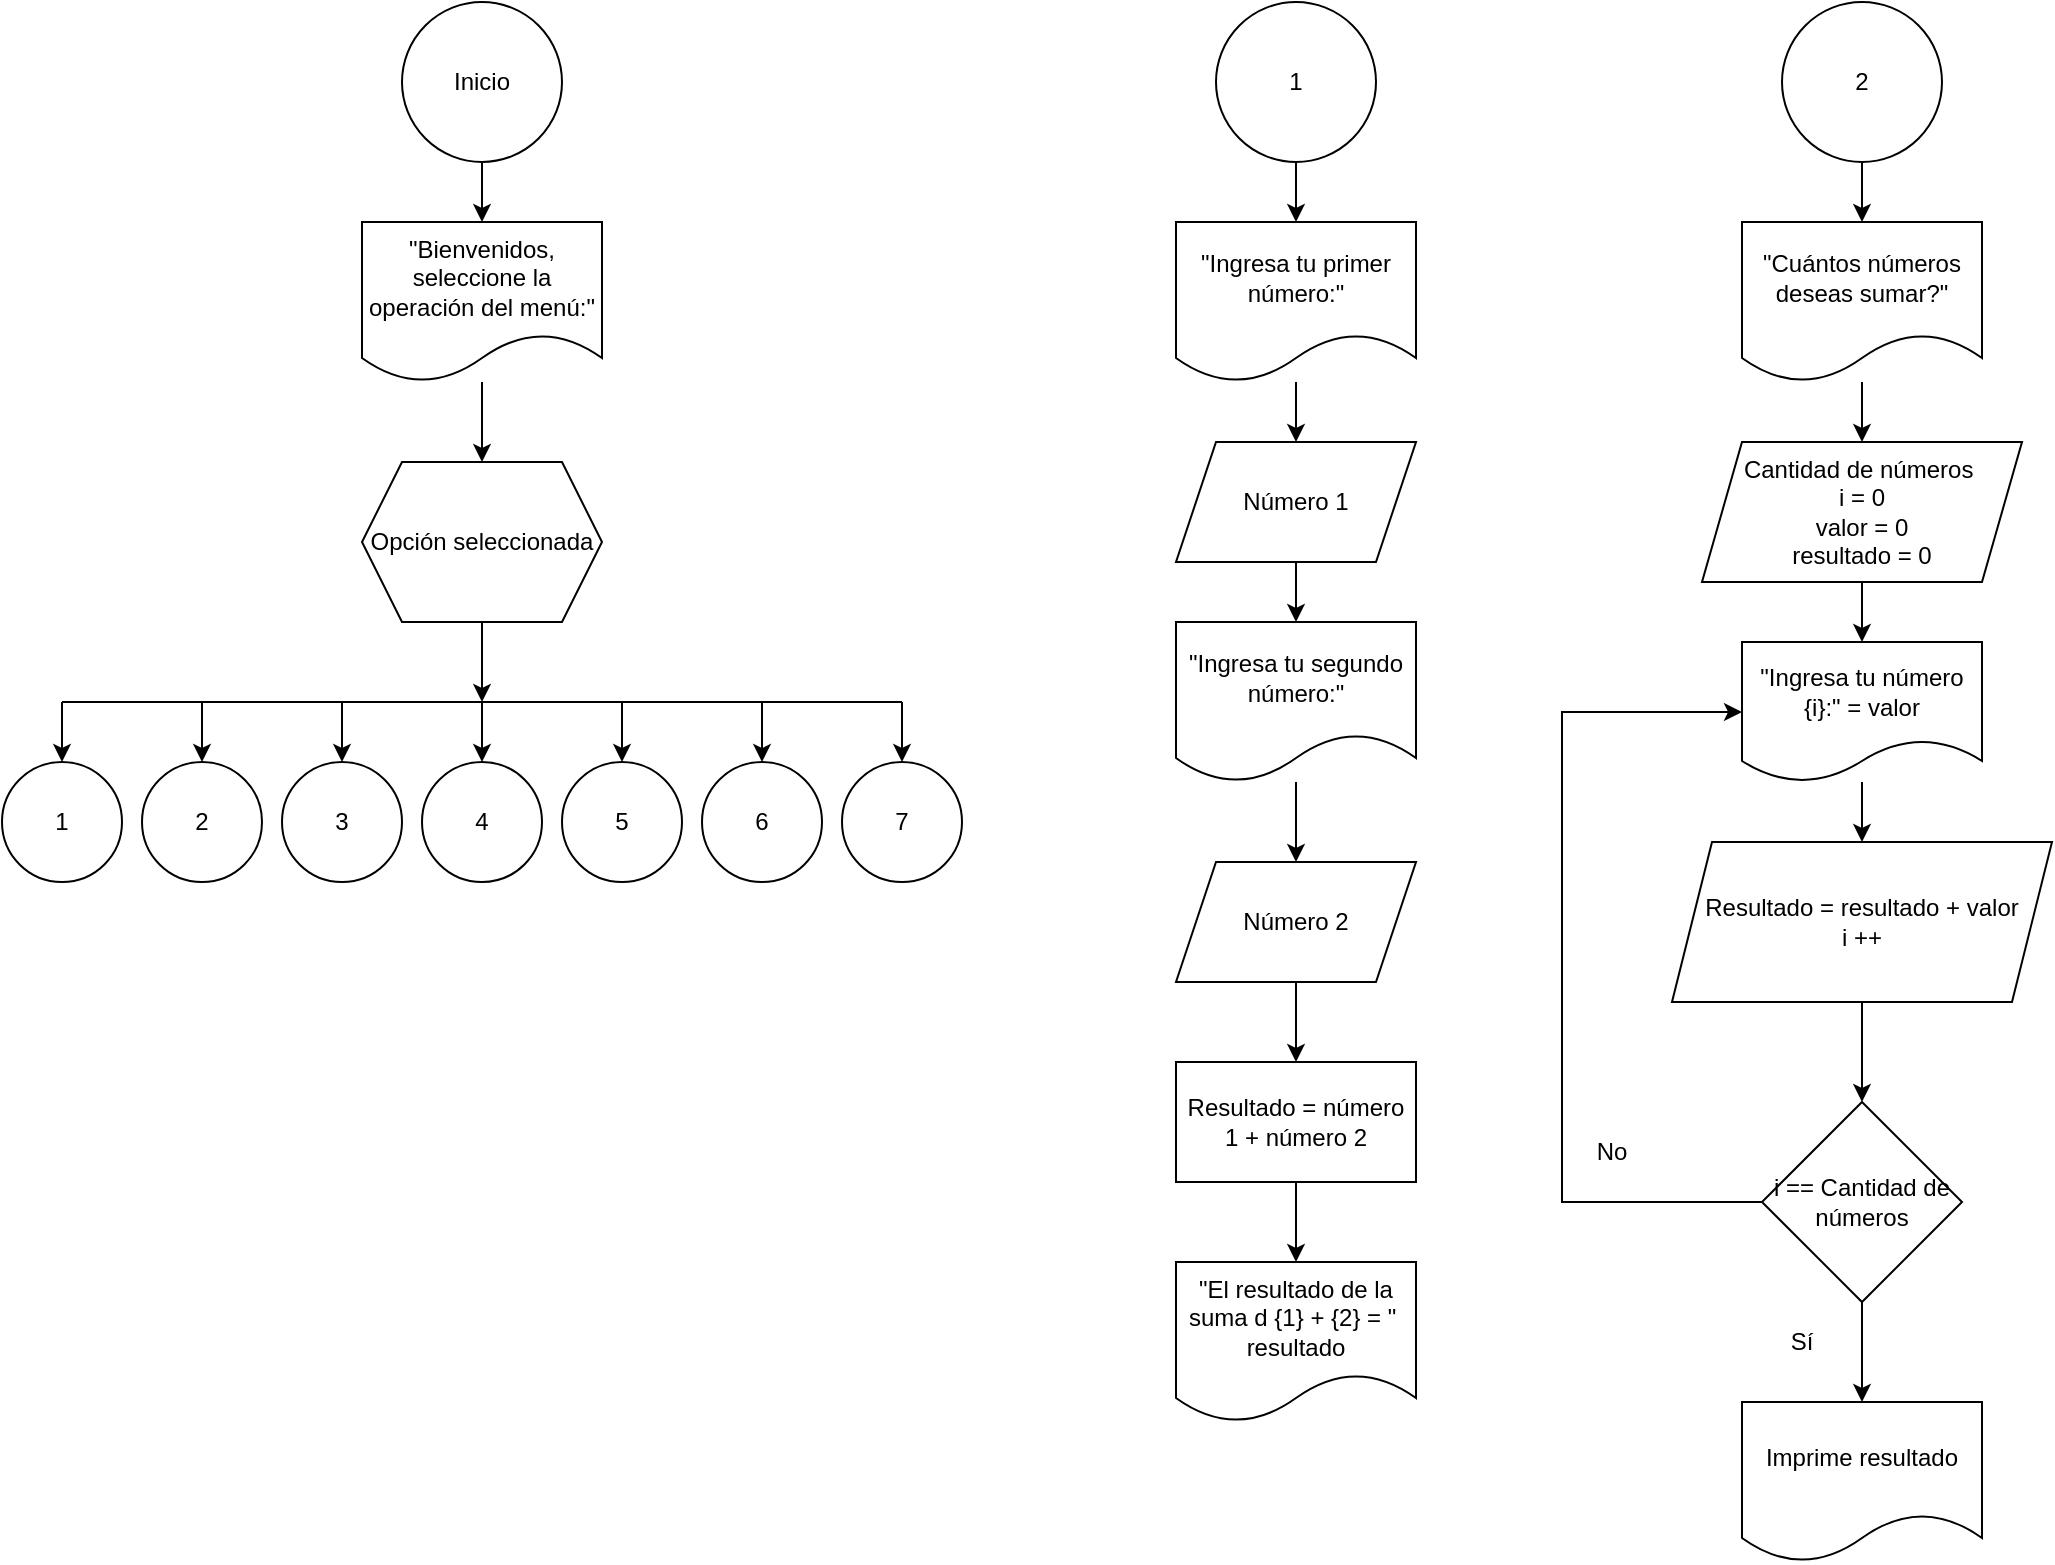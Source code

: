 <mxfile version="24.8.6">
  <diagram name="Página-1" id="ttIl-u1HhAWjx9T99P7W">
    <mxGraphModel dx="880" dy="468" grid="1" gridSize="10" guides="1" tooltips="1" connect="1" arrows="1" fold="1" page="1" pageScale="1" pageWidth="827" pageHeight="1169" math="0" shadow="0">
      <root>
        <mxCell id="0" />
        <mxCell id="1" parent="0" />
        <mxCell id="pOCBwULFzFYvdQFzto_5-7" style="edgeStyle=orthogonalEdgeStyle;rounded=0;orthogonalLoop=1;jettySize=auto;html=1;" edge="1" parent="1" source="pOCBwULFzFYvdQFzto_5-1">
          <mxGeometry relative="1" as="geometry">
            <mxPoint x="380" y="140" as="targetPoint" />
          </mxGeometry>
        </mxCell>
        <mxCell id="pOCBwULFzFYvdQFzto_5-1" value="Inicio" style="ellipse;whiteSpace=wrap;html=1;" vertex="1" parent="1">
          <mxGeometry x="340" y="30" width="80" height="80" as="geometry" />
        </mxCell>
        <mxCell id="pOCBwULFzFYvdQFzto_5-8" style="edgeStyle=orthogonalEdgeStyle;rounded=0;orthogonalLoop=1;jettySize=auto;html=1;entryX=0.5;entryY=0;entryDx=0;entryDy=0;" edge="1" parent="1" source="pOCBwULFzFYvdQFzto_5-4" target="pOCBwULFzFYvdQFzto_5-5">
          <mxGeometry relative="1" as="geometry" />
        </mxCell>
        <mxCell id="pOCBwULFzFYvdQFzto_5-4" value="&quot;Bienvenidos, seleccione la operación del menú:&quot;" style="shape=document;whiteSpace=wrap;html=1;boundedLbl=1;" vertex="1" parent="1">
          <mxGeometry x="320" y="140" width="120" height="80" as="geometry" />
        </mxCell>
        <mxCell id="pOCBwULFzFYvdQFzto_5-9" style="edgeStyle=orthogonalEdgeStyle;rounded=0;orthogonalLoop=1;jettySize=auto;html=1;" edge="1" parent="1" source="pOCBwULFzFYvdQFzto_5-5">
          <mxGeometry relative="1" as="geometry">
            <mxPoint x="380" y="380" as="targetPoint" />
          </mxGeometry>
        </mxCell>
        <mxCell id="pOCBwULFzFYvdQFzto_5-5" value="Opción seleccionada" style="shape=hexagon;perimeter=hexagonPerimeter2;whiteSpace=wrap;html=1;fixedSize=1;" vertex="1" parent="1">
          <mxGeometry x="320" y="260" width="120" height="80" as="geometry" />
        </mxCell>
        <mxCell id="pOCBwULFzFYvdQFzto_5-10" value="" style="endArrow=none;html=1;rounded=0;" edge="1" parent="1">
          <mxGeometry width="50" height="50" relative="1" as="geometry">
            <mxPoint x="170" y="380" as="sourcePoint" />
            <mxPoint x="590" y="380" as="targetPoint" />
          </mxGeometry>
        </mxCell>
        <mxCell id="pOCBwULFzFYvdQFzto_5-11" value="" style="endArrow=classic;html=1;rounded=0;" edge="1" parent="1" target="pOCBwULFzFYvdQFzto_5-12">
          <mxGeometry width="50" height="50" relative="1" as="geometry">
            <mxPoint x="170" y="380" as="sourcePoint" />
            <mxPoint x="170" y="430" as="targetPoint" />
          </mxGeometry>
        </mxCell>
        <mxCell id="pOCBwULFzFYvdQFzto_5-12" value="1" style="ellipse;whiteSpace=wrap;html=1;aspect=fixed;" vertex="1" parent="1">
          <mxGeometry x="140" y="410" width="60" height="60" as="geometry" />
        </mxCell>
        <mxCell id="pOCBwULFzFYvdQFzto_5-14" style="edgeStyle=orthogonalEdgeStyle;rounded=0;orthogonalLoop=1;jettySize=auto;html=1;" edge="1" parent="1" source="pOCBwULFzFYvdQFzto_5-13" target="pOCBwULFzFYvdQFzto_5-15">
          <mxGeometry relative="1" as="geometry">
            <mxPoint x="787" y="150" as="targetPoint" />
          </mxGeometry>
        </mxCell>
        <mxCell id="pOCBwULFzFYvdQFzto_5-13" value="1" style="ellipse;whiteSpace=wrap;html=1;aspect=fixed;" vertex="1" parent="1">
          <mxGeometry x="747" y="30" width="80" height="80" as="geometry" />
        </mxCell>
        <mxCell id="pOCBwULFzFYvdQFzto_5-19" style="edgeStyle=orthogonalEdgeStyle;rounded=0;orthogonalLoop=1;jettySize=auto;html=1;" edge="1" parent="1" source="pOCBwULFzFYvdQFzto_5-15">
          <mxGeometry relative="1" as="geometry">
            <mxPoint x="787" y="250" as="targetPoint" />
          </mxGeometry>
        </mxCell>
        <mxCell id="pOCBwULFzFYvdQFzto_5-15" value="&quot;Ingresa tu primer número:&quot;" style="shape=document;whiteSpace=wrap;html=1;boundedLbl=1;" vertex="1" parent="1">
          <mxGeometry x="727" y="140" width="120" height="80" as="geometry" />
        </mxCell>
        <mxCell id="pOCBwULFzFYvdQFzto_5-22" style="edgeStyle=orthogonalEdgeStyle;rounded=0;orthogonalLoop=1;jettySize=auto;html=1;" edge="1" parent="1" source="pOCBwULFzFYvdQFzto_5-17">
          <mxGeometry relative="1" as="geometry">
            <mxPoint x="787" y="460" as="targetPoint" />
          </mxGeometry>
        </mxCell>
        <mxCell id="pOCBwULFzFYvdQFzto_5-17" value="&quot;Ingresa tu segundo número:&quot;" style="shape=document;whiteSpace=wrap;html=1;boundedLbl=1;" vertex="1" parent="1">
          <mxGeometry x="727" y="340" width="120" height="80" as="geometry" />
        </mxCell>
        <mxCell id="pOCBwULFzFYvdQFzto_5-21" style="edgeStyle=orthogonalEdgeStyle;rounded=0;orthogonalLoop=1;jettySize=auto;html=1;entryX=0.5;entryY=0;entryDx=0;entryDy=0;" edge="1" parent="1" source="pOCBwULFzFYvdQFzto_5-18" target="pOCBwULFzFYvdQFzto_5-17">
          <mxGeometry relative="1" as="geometry" />
        </mxCell>
        <mxCell id="pOCBwULFzFYvdQFzto_5-18" value="Número 1" style="shape=parallelogram;perimeter=parallelogramPerimeter;whiteSpace=wrap;html=1;fixedSize=1;" vertex="1" parent="1">
          <mxGeometry x="727" y="250" width="120" height="60" as="geometry" />
        </mxCell>
        <mxCell id="pOCBwULFzFYvdQFzto_5-24" style="edgeStyle=orthogonalEdgeStyle;rounded=0;orthogonalLoop=1;jettySize=auto;html=1;" edge="1" parent="1" source="pOCBwULFzFYvdQFzto_5-23">
          <mxGeometry relative="1" as="geometry">
            <mxPoint x="787" y="560" as="targetPoint" />
          </mxGeometry>
        </mxCell>
        <mxCell id="pOCBwULFzFYvdQFzto_5-23" value="Número 2" style="shape=parallelogram;perimeter=parallelogramPerimeter;whiteSpace=wrap;html=1;fixedSize=1;" vertex="1" parent="1">
          <mxGeometry x="727" y="460" width="120" height="60" as="geometry" />
        </mxCell>
        <mxCell id="pOCBwULFzFYvdQFzto_5-27" style="edgeStyle=orthogonalEdgeStyle;rounded=0;orthogonalLoop=1;jettySize=auto;html=1;" edge="1" parent="1" source="pOCBwULFzFYvdQFzto_5-26" target="pOCBwULFzFYvdQFzto_5-28">
          <mxGeometry relative="1" as="geometry">
            <mxPoint x="787" y="650" as="targetPoint" />
          </mxGeometry>
        </mxCell>
        <mxCell id="pOCBwULFzFYvdQFzto_5-26" value="Resultado = número 1 + número 2" style="rounded=0;whiteSpace=wrap;html=1;" vertex="1" parent="1">
          <mxGeometry x="727" y="560" width="120" height="60" as="geometry" />
        </mxCell>
        <mxCell id="pOCBwULFzFYvdQFzto_5-28" value="&quot;El resultado de la suma d {1} + {2} = &quot;&amp;nbsp; resultado" style="shape=document;whiteSpace=wrap;html=1;boundedLbl=1;" vertex="1" parent="1">
          <mxGeometry x="727" y="660" width="120" height="80" as="geometry" />
        </mxCell>
        <mxCell id="pOCBwULFzFYvdQFzto_5-29" value="2" style="ellipse;whiteSpace=wrap;html=1;aspect=fixed;" vertex="1" parent="1">
          <mxGeometry x="210" y="410" width="60" height="60" as="geometry" />
        </mxCell>
        <mxCell id="pOCBwULFzFYvdQFzto_5-30" value="" style="endArrow=classic;html=1;rounded=0;entryX=0.5;entryY=0;entryDx=0;entryDy=0;" edge="1" parent="1" target="pOCBwULFzFYvdQFzto_5-29">
          <mxGeometry width="50" height="50" relative="1" as="geometry">
            <mxPoint x="240" y="380" as="sourcePoint" />
            <mxPoint x="550" y="450" as="targetPoint" />
          </mxGeometry>
        </mxCell>
        <mxCell id="pOCBwULFzFYvdQFzto_5-32" style="edgeStyle=orthogonalEdgeStyle;rounded=0;orthogonalLoop=1;jettySize=auto;html=1;" edge="1" parent="1" source="pOCBwULFzFYvdQFzto_5-31">
          <mxGeometry relative="1" as="geometry">
            <mxPoint x="1070" y="140" as="targetPoint" />
          </mxGeometry>
        </mxCell>
        <mxCell id="pOCBwULFzFYvdQFzto_5-31" value="2" style="ellipse;whiteSpace=wrap;html=1;aspect=fixed;" vertex="1" parent="1">
          <mxGeometry x="1030" y="30" width="80" height="80" as="geometry" />
        </mxCell>
        <mxCell id="pOCBwULFzFYvdQFzto_5-34" style="edgeStyle=orthogonalEdgeStyle;rounded=0;orthogonalLoop=1;jettySize=auto;html=1;" edge="1" parent="1" source="pOCBwULFzFYvdQFzto_5-33">
          <mxGeometry relative="1" as="geometry">
            <mxPoint x="1070" y="250" as="targetPoint" />
          </mxGeometry>
        </mxCell>
        <mxCell id="pOCBwULFzFYvdQFzto_5-33" value="&quot;Cuántos números deseas sumar?&quot;" style="shape=document;whiteSpace=wrap;html=1;boundedLbl=1;" vertex="1" parent="1">
          <mxGeometry x="1010" y="140" width="120" height="80" as="geometry" />
        </mxCell>
        <mxCell id="pOCBwULFzFYvdQFzto_5-38" style="edgeStyle=orthogonalEdgeStyle;rounded=0;orthogonalLoop=1;jettySize=auto;html=1;entryX=0.5;entryY=0;entryDx=0;entryDy=0;" edge="1" parent="1" source="pOCBwULFzFYvdQFzto_5-35" target="pOCBwULFzFYvdQFzto_5-36">
          <mxGeometry relative="1" as="geometry" />
        </mxCell>
        <mxCell id="pOCBwULFzFYvdQFzto_5-35" value="Cantidad de números&amp;nbsp;&lt;br&gt;i = 0&lt;br&gt;valor = 0&lt;br&gt;resultado = 0" style="shape=parallelogram;perimeter=parallelogramPerimeter;whiteSpace=wrap;html=1;fixedSize=1;" vertex="1" parent="1">
          <mxGeometry x="990" y="250" width="160" height="70" as="geometry" />
        </mxCell>
        <mxCell id="pOCBwULFzFYvdQFzto_5-41" style="edgeStyle=orthogonalEdgeStyle;rounded=0;orthogonalLoop=1;jettySize=auto;html=1;entryX=0.5;entryY=0;entryDx=0;entryDy=0;" edge="1" parent="1" source="pOCBwULFzFYvdQFzto_5-36" target="pOCBwULFzFYvdQFzto_5-40">
          <mxGeometry relative="1" as="geometry" />
        </mxCell>
        <mxCell id="pOCBwULFzFYvdQFzto_5-36" value="&quot;Ingresa tu número {i}:&quot; = valor" style="shape=document;whiteSpace=wrap;html=1;boundedLbl=1;" vertex="1" parent="1">
          <mxGeometry x="1010" y="350" width="120" height="70" as="geometry" />
        </mxCell>
        <mxCell id="pOCBwULFzFYvdQFzto_5-43" style="edgeStyle=orthogonalEdgeStyle;rounded=0;orthogonalLoop=1;jettySize=auto;html=1;entryX=0;entryY=0.5;entryDx=0;entryDy=0;" edge="1" parent="1" source="pOCBwULFzFYvdQFzto_5-37" target="pOCBwULFzFYvdQFzto_5-36">
          <mxGeometry relative="1" as="geometry">
            <mxPoint x="900" y="370" as="targetPoint" />
            <Array as="points">
              <mxPoint x="920" y="630" />
              <mxPoint x="920" y="385" />
            </Array>
          </mxGeometry>
        </mxCell>
        <mxCell id="pOCBwULFzFYvdQFzto_5-46" style="edgeStyle=orthogonalEdgeStyle;rounded=0;orthogonalLoop=1;jettySize=auto;html=1;entryX=0.5;entryY=0;entryDx=0;entryDy=0;" edge="1" parent="1" source="pOCBwULFzFYvdQFzto_5-37" target="pOCBwULFzFYvdQFzto_5-45">
          <mxGeometry relative="1" as="geometry" />
        </mxCell>
        <mxCell id="pOCBwULFzFYvdQFzto_5-37" value="i == Cantidad de números" style="rhombus;whiteSpace=wrap;html=1;" vertex="1" parent="1">
          <mxGeometry x="1020" y="580" width="100" height="100" as="geometry" />
        </mxCell>
        <mxCell id="pOCBwULFzFYvdQFzto_5-42" style="edgeStyle=orthogonalEdgeStyle;rounded=0;orthogonalLoop=1;jettySize=auto;html=1;entryX=0.5;entryY=0;entryDx=0;entryDy=0;" edge="1" parent="1" source="pOCBwULFzFYvdQFzto_5-40" target="pOCBwULFzFYvdQFzto_5-37">
          <mxGeometry relative="1" as="geometry" />
        </mxCell>
        <mxCell id="pOCBwULFzFYvdQFzto_5-40" value="Resultado = resultado + valor&lt;br&gt;i ++" style="shape=parallelogram;perimeter=parallelogramPerimeter;whiteSpace=wrap;html=1;fixedSize=1;" vertex="1" parent="1">
          <mxGeometry x="975" y="450" width="190" height="80" as="geometry" />
        </mxCell>
        <mxCell id="pOCBwULFzFYvdQFzto_5-44" value="No" style="text;html=1;align=center;verticalAlign=middle;whiteSpace=wrap;rounded=0;" vertex="1" parent="1">
          <mxGeometry x="915" y="590" width="60" height="30" as="geometry" />
        </mxCell>
        <mxCell id="pOCBwULFzFYvdQFzto_5-45" value="Imprime resultado" style="shape=document;whiteSpace=wrap;html=1;boundedLbl=1;" vertex="1" parent="1">
          <mxGeometry x="1010" y="730" width="120" height="80" as="geometry" />
        </mxCell>
        <mxCell id="pOCBwULFzFYvdQFzto_5-47" value="Sí" style="text;html=1;align=center;verticalAlign=middle;whiteSpace=wrap;rounded=0;" vertex="1" parent="1">
          <mxGeometry x="1010" y="685" width="60" height="30" as="geometry" />
        </mxCell>
        <mxCell id="pOCBwULFzFYvdQFzto_5-48" value="3" style="ellipse;whiteSpace=wrap;html=1;aspect=fixed;" vertex="1" parent="1">
          <mxGeometry x="280" y="410" width="60" height="60" as="geometry" />
        </mxCell>
        <mxCell id="pOCBwULFzFYvdQFzto_5-49" value="" style="endArrow=classic;html=1;rounded=0;entryX=0.5;entryY=0;entryDx=0;entryDy=0;" edge="1" parent="1" target="pOCBwULFzFYvdQFzto_5-48">
          <mxGeometry width="50" height="50" relative="1" as="geometry">
            <mxPoint x="310" y="380" as="sourcePoint" />
            <mxPoint x="620" y="450" as="targetPoint" />
          </mxGeometry>
        </mxCell>
        <mxCell id="pOCBwULFzFYvdQFzto_5-50" value="4" style="ellipse;whiteSpace=wrap;html=1;aspect=fixed;" vertex="1" parent="1">
          <mxGeometry x="350" y="410" width="60" height="60" as="geometry" />
        </mxCell>
        <mxCell id="pOCBwULFzFYvdQFzto_5-51" value="" style="endArrow=classic;html=1;rounded=0;entryX=0.5;entryY=0;entryDx=0;entryDy=0;" edge="1" parent="1" target="pOCBwULFzFYvdQFzto_5-50">
          <mxGeometry width="50" height="50" relative="1" as="geometry">
            <mxPoint x="380" y="380" as="sourcePoint" />
            <mxPoint x="690" y="450" as="targetPoint" />
          </mxGeometry>
        </mxCell>
        <mxCell id="pOCBwULFzFYvdQFzto_5-52" value="5" style="ellipse;whiteSpace=wrap;html=1;aspect=fixed;" vertex="1" parent="1">
          <mxGeometry x="420" y="410" width="60" height="60" as="geometry" />
        </mxCell>
        <mxCell id="pOCBwULFzFYvdQFzto_5-53" value="" style="endArrow=classic;html=1;rounded=0;entryX=0.5;entryY=0;entryDx=0;entryDy=0;" edge="1" parent="1" target="pOCBwULFzFYvdQFzto_5-52">
          <mxGeometry width="50" height="50" relative="1" as="geometry">
            <mxPoint x="450" y="380" as="sourcePoint" />
            <mxPoint x="760" y="450" as="targetPoint" />
          </mxGeometry>
        </mxCell>
        <mxCell id="pOCBwULFzFYvdQFzto_5-54" value="6" style="ellipse;whiteSpace=wrap;html=1;aspect=fixed;" vertex="1" parent="1">
          <mxGeometry x="490" y="410" width="60" height="60" as="geometry" />
        </mxCell>
        <mxCell id="pOCBwULFzFYvdQFzto_5-55" value="" style="endArrow=classic;html=1;rounded=0;entryX=0.5;entryY=0;entryDx=0;entryDy=0;" edge="1" parent="1" target="pOCBwULFzFYvdQFzto_5-54">
          <mxGeometry width="50" height="50" relative="1" as="geometry">
            <mxPoint x="520" y="380" as="sourcePoint" />
            <mxPoint x="830" y="450" as="targetPoint" />
          </mxGeometry>
        </mxCell>
        <mxCell id="pOCBwULFzFYvdQFzto_5-56" value="7" style="ellipse;whiteSpace=wrap;html=1;aspect=fixed;" vertex="1" parent="1">
          <mxGeometry x="560" y="410" width="60" height="60" as="geometry" />
        </mxCell>
        <mxCell id="pOCBwULFzFYvdQFzto_5-57" value="" style="endArrow=classic;html=1;rounded=0;entryX=0.5;entryY=0;entryDx=0;entryDy=0;" edge="1" parent="1" target="pOCBwULFzFYvdQFzto_5-56">
          <mxGeometry width="50" height="50" relative="1" as="geometry">
            <mxPoint x="590" y="380" as="sourcePoint" />
            <mxPoint x="900" y="450" as="targetPoint" />
          </mxGeometry>
        </mxCell>
      </root>
    </mxGraphModel>
  </diagram>
</mxfile>
